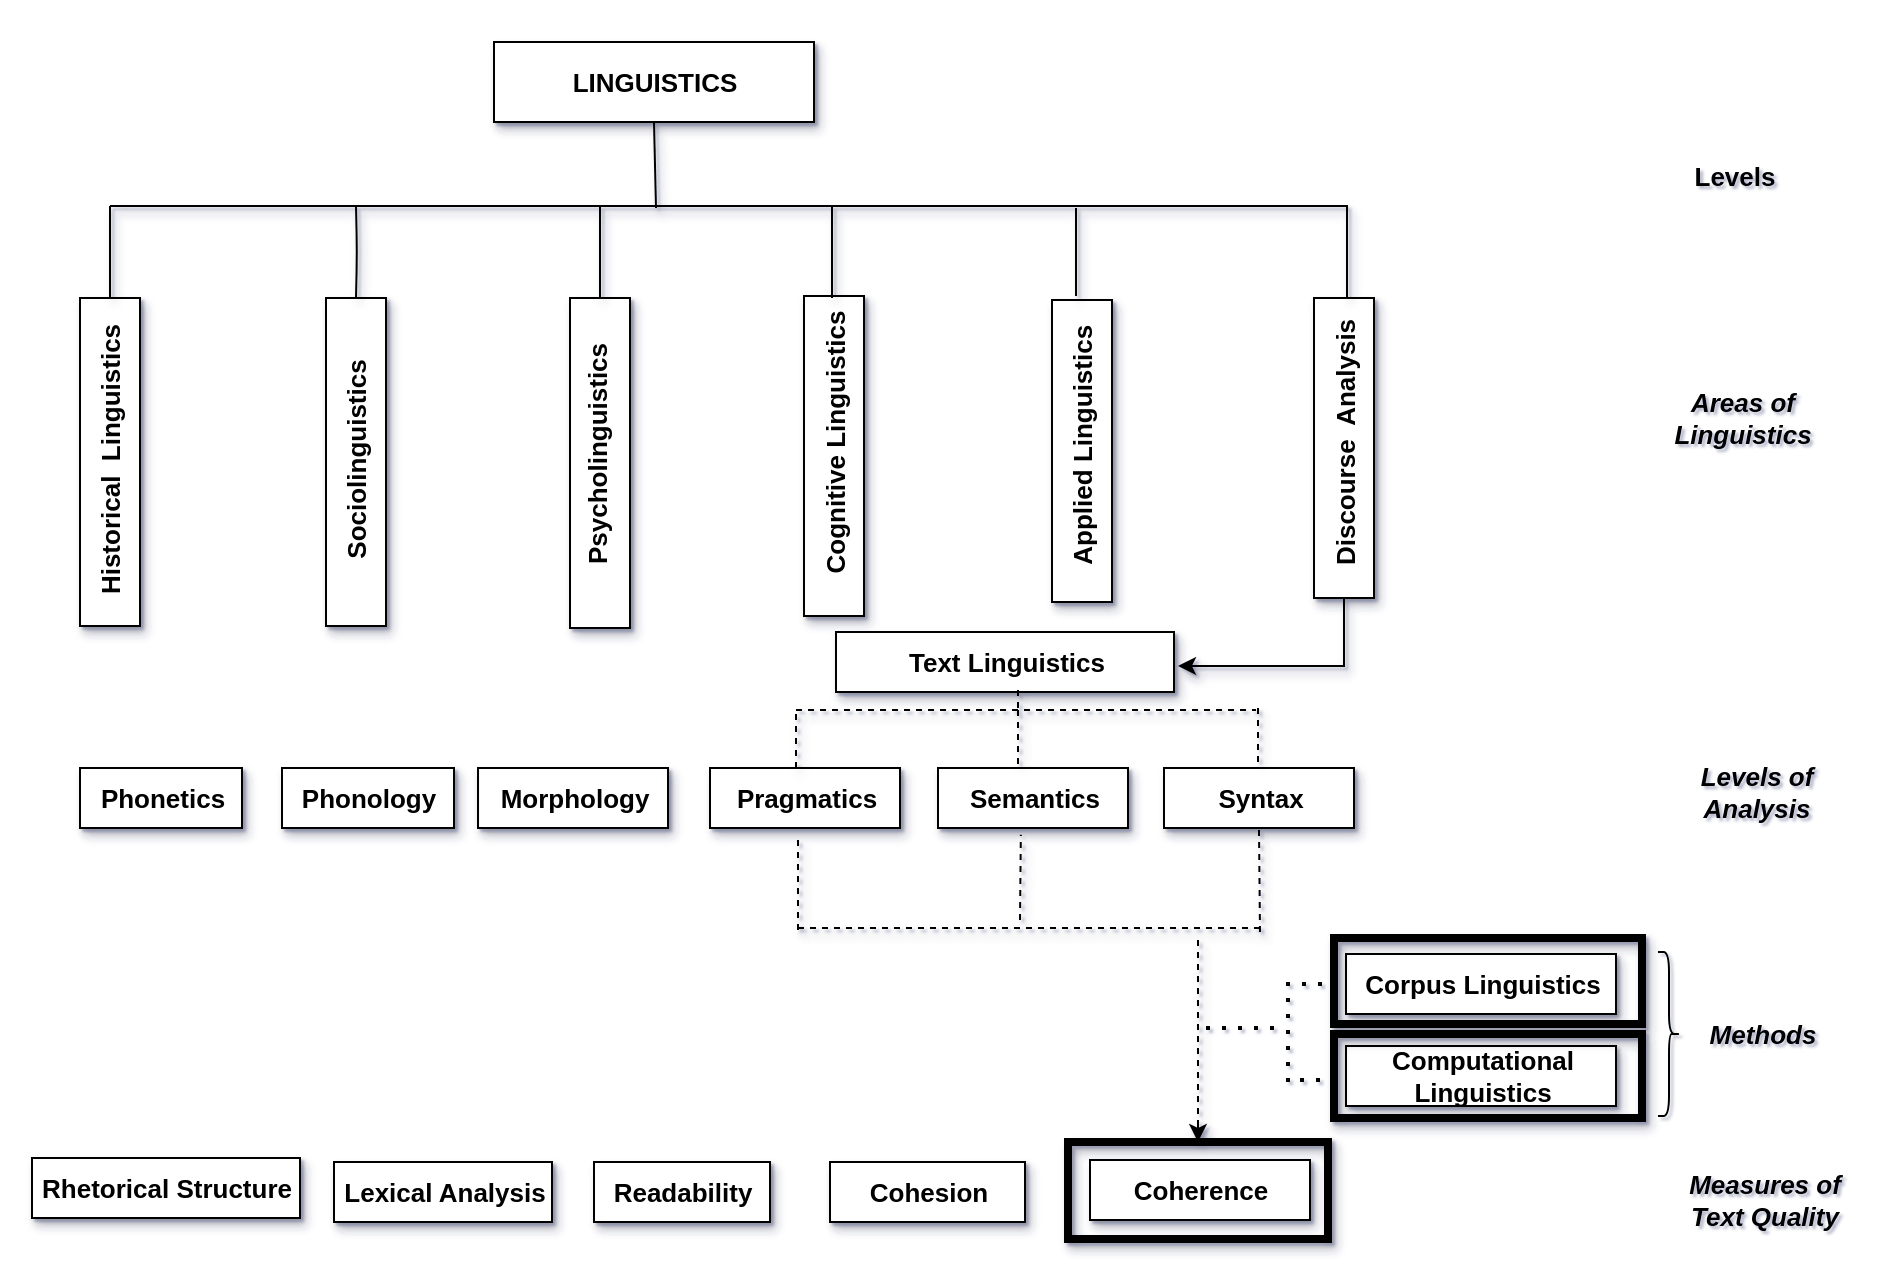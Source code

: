 <mxfile version="15.6.8" type="device"><diagram id="cwQ98x9b_cyxgor8KXLP" name="Page-1"><mxGraphModel dx="1002" dy="624" grid="0" gridSize="9" guides="1" tooltips="1" connect="1" arrows="1" fold="1" page="0" pageScale="1" pageWidth="827" pageHeight="1169" math="0" shadow="1"><root><mxCell id="0"/><mxCell id="1" parent="0"/><mxCell id="ny0qJ_DzkSkEtd8qhPOG-37" value="" style="group;spacing=2;labelBorderColor=none;labelBackgroundColor=none;fontFamily=Helvetica;fontStyle=1;fontSize=13;" parent="1" vertex="1" connectable="0"><mxGeometry x="18" y="54" width="923" height="615.5" as="geometry"/></mxCell><mxCell id="McF7EyfJ_2XhM2qyZklX-86" value="" style="group;shadow=1;spacing=2;labelBorderColor=none;labelBackgroundColor=none;fontFamily=Helvetica;fontStyle=1;fontSize=13;" parent="ny0qJ_DzkSkEtd8qhPOG-37" vertex="1" connectable="0"><mxGeometry width="923" height="609" as="geometry"/></mxCell><mxCell id="McF7EyfJ_2XhM2qyZklX-77" value="" style="group;shadow=1;spacing=2;labelBorderColor=none;labelBackgroundColor=none;fontFamily=Helvetica;fontStyle=1;fontSize=13;" parent="McF7EyfJ_2XhM2qyZklX-86" vertex="1" connectable="0"><mxGeometry x="9" width="914" height="609" as="geometry"/></mxCell><mxCell id="fA9VPudlX5Zne_nixyqo-1" value="&lt;h2 style=&quot;font-size: 13px;&quot;&gt;&lt;span style=&quot;font-size: 13px;&quot;&gt;&lt;font style=&quot;font-size: 13px;&quot;&gt;LINGUISTICS&lt;/font&gt;&lt;/span&gt;&lt;/h2&gt;" style="html=1;shadow=1;spacing=2;labelBorderColor=none;labelBackgroundColor=none;fontFamily=Helvetica;fontStyle=1;fontSize=13;" parent="McF7EyfJ_2XhM2qyZklX-77" vertex="1"><mxGeometry x="234" y="17" width="160" height="40" as="geometry"/></mxCell><mxCell id="fA9VPudlX5Zne_nixyqo-24" value="&lt;font style=&quot;font-size: 13px;&quot;&gt;&lt;span style=&quot;font-size: 13px;&quot;&gt;Phonology&lt;/span&gt;&lt;/font&gt;" style="html=1;shadow=1;spacing=2;labelBorderColor=none;labelBackgroundColor=none;fontFamily=Helvetica;fontStyle=1;fontSize=13;" parent="McF7EyfJ_2XhM2qyZklX-77" vertex="1"><mxGeometry x="128" y="380" width="86" height="30" as="geometry"/></mxCell><mxCell id="fA9VPudlX5Zne_nixyqo-63" value="" style="endArrow=none;html=1;shadow=1;spacing=2;labelBorderColor=none;labelBackgroundColor=none;fontFamily=Helvetica;fontStyle=1;fontSize=13;" parent="McF7EyfJ_2XhM2qyZklX-77" edge="1"><mxGeometry width="50" height="50" relative="1" as="geometry"><mxPoint x="315" y="100" as="sourcePoint"/><mxPoint x="314" y="57" as="targetPoint"/></mxGeometry></mxCell><mxCell id="McF7EyfJ_2XhM2qyZklX-2" value="" style="endArrow=none;html=1;shadow=1;spacing=2;labelBorderColor=none;labelBackgroundColor=none;fontFamily=Helvetica;fontStyle=1;fontSize=13;" parent="McF7EyfJ_2XhM2qyZklX-77" edge="1"><mxGeometry width="50" height="50" relative="1" as="geometry"><mxPoint x="42" y="99" as="sourcePoint"/><mxPoint x="661" y="99" as="targetPoint"/></mxGeometry></mxCell><mxCell id="McF7EyfJ_2XhM2qyZklX-13" value="" style="group;shadow=1;spacing=2;labelBorderColor=none;labelBackgroundColor=none;fontFamily=Helvetica;fontStyle=1;fontSize=13;" parent="McF7EyfJ_2XhM2qyZklX-77" vertex="1" connectable="0"><mxGeometry x="272" y="136" width="155.87" height="180" as="geometry"/></mxCell><mxCell id="McF7EyfJ_2XhM2qyZklX-14" value="" style="group;shadow=1;spacing=2;labelBorderColor=none;labelBackgroundColor=none;fontFamily=Helvetica;fontStyle=1;fontSize=13;" parent="McF7EyfJ_2XhM2qyZklX-13" vertex="1" connectable="0"><mxGeometry y="9" width="155.87" height="165" as="geometry"/></mxCell><mxCell id="McF7EyfJ_2XhM2qyZklX-15" value="" style="html=1;direction=south;shadow=1;spacing=2;labelBorderColor=none;labelBackgroundColor=none;fontFamily=Helvetica;fontStyle=1;fontSize=13;" parent="McF7EyfJ_2XhM2qyZklX-14" vertex="1"><mxGeometry width="30" height="165" as="geometry"/></mxCell><mxCell id="McF7EyfJ_2XhM2qyZklX-16" value="&lt;span style=&quot;font-size: 13px;&quot;&gt;&lt;font style=&quot;font-size: 13px;&quot;&gt;Psycholinguistics&lt;/font&gt;&lt;/span&gt;" style="text;html=1;strokeColor=none;fillColor=none;align=center;verticalAlign=middle;rounded=0;rotation=270;shadow=1;spacing=2;labelBorderColor=none;labelBackgroundColor=none;fontFamily=Helvetica;fontStyle=1;fontSize=13;" parent="McF7EyfJ_2XhM2qyZklX-14" vertex="1"><mxGeometry x="-61.25" y="68" width="149" height="20" as="geometry"/></mxCell><mxCell id="McF7EyfJ_2XhM2qyZklX-17" value="" style="group;shadow=1;spacing=2;labelBorderColor=none;labelBackgroundColor=none;fontFamily=Helvetica;fontStyle=1;fontSize=13;" parent="McF7EyfJ_2XhM2qyZklX-77" vertex="1" connectable="0"><mxGeometry x="389" y="135" width="84.44" height="192" as="geometry"/></mxCell><mxCell id="McF7EyfJ_2XhM2qyZklX-18" value="" style="group;shadow=1;spacing=2;labelBorderColor=none;labelBackgroundColor=none;fontFamily=Helvetica;fontStyle=1;fontSize=13;" parent="McF7EyfJ_2XhM2qyZklX-17" vertex="1" connectable="0"><mxGeometry y="9" width="84.44" height="160" as="geometry"/></mxCell><mxCell id="McF7EyfJ_2XhM2qyZklX-19" value="" style="html=1;direction=south;shadow=1;spacing=2;labelBorderColor=none;labelBackgroundColor=none;fontFamily=Helvetica;fontStyle=1;fontSize=13;" parent="McF7EyfJ_2XhM2qyZklX-18" vertex="1"><mxGeometry width="30" height="160" as="geometry"/></mxCell><mxCell id="McF7EyfJ_2XhM2qyZklX-20" value="&lt;span style=&quot;font-size: 13px;&quot;&gt;&lt;font style=&quot;font-size: 13px;&quot;&gt;Cognitive Linguistics&lt;/font&gt;&lt;/span&gt;" style="text;html=1;strokeColor=none;fillColor=none;align=center;verticalAlign=middle;rounded=0;rotation=270;shadow=1;spacing=2;labelBorderColor=none;labelBackgroundColor=none;fontFamily=Helvetica;fontStyle=1;fontSize=13;" parent="McF7EyfJ_2XhM2qyZklX-18" vertex="1"><mxGeometry x="-54.43" y="63.5" width="138.87" height="20" as="geometry"/></mxCell><mxCell id="McF7EyfJ_2XhM2qyZklX-29" value="" style="group;shadow=1;spacing=2;labelBorderColor=none;labelBackgroundColor=none;fontFamily=Helvetica;fontStyle=1;fontSize=13;" parent="McF7EyfJ_2XhM2qyZklX-77" vertex="1" connectable="0"><mxGeometry x="644" y="136" width="83.44" height="180" as="geometry"/></mxCell><mxCell id="McF7EyfJ_2XhM2qyZklX-30" value="" style="group;shadow=1;spacing=2;labelBorderColor=none;labelBackgroundColor=none;fontFamily=Helvetica;fontStyle=1;fontSize=13;" parent="McF7EyfJ_2XhM2qyZklX-29" vertex="1" connectable="0"><mxGeometry y="9" width="83.44" height="150" as="geometry"/></mxCell><mxCell id="McF7EyfJ_2XhM2qyZklX-31" value="" style="html=1;direction=south;shadow=1;spacing=2;labelBorderColor=none;labelBackgroundColor=none;fontFamily=Helvetica;fontStyle=1;fontSize=13;" parent="McF7EyfJ_2XhM2qyZklX-30" vertex="1"><mxGeometry width="30" height="150" as="geometry"/></mxCell><mxCell id="McF7EyfJ_2XhM2qyZklX-32" value="&lt;span style=&quot;font-size: 13px;&quot;&gt;&lt;font style=&quot;font-size: 13px;&quot;&gt;Discourse&amp;nbsp; Analysis&lt;/font&gt;&lt;/span&gt;" style="text;html=1;strokeColor=none;fillColor=none;align=center;verticalAlign=middle;rounded=0;rotation=270;shadow=1;spacing=2;labelBorderColor=none;labelBackgroundColor=none;fontFamily=Helvetica;fontStyle=1;fontSize=13;" parent="McF7EyfJ_2XhM2qyZklX-30" vertex="1"><mxGeometry x="-53.43" y="62.5" width="136.87" height="20" as="geometry"/></mxCell><mxCell id="McF7EyfJ_2XhM2qyZklX-4" value="" style="group;shadow=1;spacing=2;labelBorderColor=none;labelBackgroundColor=none;fontFamily=Helvetica;fontStyle=1;fontSize=13;" parent="McF7EyfJ_2XhM2qyZklX-77" vertex="1" connectable="0"><mxGeometry x="27" y="136" width="282" height="180" as="geometry"/></mxCell><mxCell id="McF7EyfJ_2XhM2qyZklX-6" value="" style="group;shadow=1;spacing=2;labelBorderColor=none;labelBackgroundColor=none;fontFamily=Helvetica;fontStyle=1;fontSize=13;" parent="McF7EyfJ_2XhM2qyZklX-4" vertex="1" connectable="0"><mxGeometry y="9" width="282" height="171" as="geometry"/></mxCell><mxCell id="fA9VPudlX5Zne_nixyqo-5" value="" style="html=1;direction=south;shadow=1;spacing=2;labelBorderColor=none;labelBackgroundColor=none;fontFamily=Helvetica;fontStyle=1;fontSize=13;" parent="McF7EyfJ_2XhM2qyZklX-6" vertex="1"><mxGeometry width="30" height="164" as="geometry"/></mxCell><mxCell id="McF7EyfJ_2XhM2qyZklX-7" value="" style="group;shadow=1;spacing=2;labelBorderColor=none;labelBackgroundColor=none;fontFamily=Helvetica;fontStyle=1;fontSize=13;" parent="McF7EyfJ_2XhM2qyZklX-6" vertex="1" connectable="0"><mxGeometry x="123" y="-9" width="159" height="180" as="geometry"/></mxCell><mxCell id="McF7EyfJ_2XhM2qyZklX-8" value="" style="group;shadow=1;spacing=2;labelBorderColor=none;labelBackgroundColor=none;fontFamily=Helvetica;fontStyle=1;fontSize=13;" parent="McF7EyfJ_2XhM2qyZklX-7" vertex="1" connectable="0"><mxGeometry y="9" width="159" height="164" as="geometry"/></mxCell><mxCell id="McF7EyfJ_2XhM2qyZklX-9" value="" style="html=1;direction=south;shadow=1;spacing=2;labelBorderColor=none;labelBackgroundColor=none;fontFamily=Helvetica;fontStyle=1;fontSize=13;" parent="McF7EyfJ_2XhM2qyZklX-8" vertex="1"><mxGeometry width="30" height="164" as="geometry"/></mxCell><mxCell id="McF7EyfJ_2XhM2qyZklX-10" value="&lt;span style=&quot;font-size: 13px;&quot;&gt;&lt;font style=&quot;font-size: 13px;&quot;&gt;Sociolinguistics&lt;/font&gt;&lt;/span&gt;" style="text;html=1;strokeColor=none;fillColor=none;align=center;verticalAlign=middle;rounded=0;rotation=270;shadow=1;spacing=2;labelBorderColor=none;labelBackgroundColor=none;fontFamily=Helvetica;fontStyle=1;fontSize=13;" parent="McF7EyfJ_2XhM2qyZklX-8" vertex="1"><mxGeometry x="-59.87" y="71" width="149.75" height="20" as="geometry"/></mxCell><mxCell id="McF7EyfJ_2XhM2qyZklX-92" value="&lt;span style=&quot;font-size: 13px;&quot;&gt;&lt;font style=&quot;font-size: 13px;&quot;&gt;Historical&amp;nbsp; Linguistics&lt;/font&gt;&lt;/span&gt;" style="text;html=1;strokeColor=none;fillColor=none;align=center;verticalAlign=middle;rounded=0;shadow=1;rotation=270;spacing=2;labelBorderColor=none;labelBackgroundColor=none;fontFamily=Helvetica;fontStyle=1;fontSize=13;" parent="McF7EyfJ_2XhM2qyZklX-6" vertex="1"><mxGeometry x="-63.62" y="71" width="157.25" height="20" as="geometry"/></mxCell><mxCell id="McF7EyfJ_2XhM2qyZklX-41" value="" style="endArrow=none;html=1;entryX=0;entryY=0.5;entryDx=0;entryDy=0;shadow=1;spacing=2;labelBorderColor=none;labelBackgroundColor=none;fontFamily=Helvetica;fontStyle=1;fontSize=13;" parent="McF7EyfJ_2XhM2qyZklX-77" target="fA9VPudlX5Zne_nixyqo-5" edge="1"><mxGeometry width="50" height="50" relative="1" as="geometry"><mxPoint x="42" y="99" as="sourcePoint"/><mxPoint x="428" y="324" as="targetPoint"/></mxGeometry></mxCell><mxCell id="McF7EyfJ_2XhM2qyZklX-48" value="" style="endArrow=none;html=1;entryX=0;entryY=0.5;entryDx=0;entryDy=0;shadow=1;spacing=2;labelBorderColor=none;labelBackgroundColor=none;fontFamily=Helvetica;fontStyle=1;fontSize=13;" parent="McF7EyfJ_2XhM2qyZklX-77" edge="1"><mxGeometry width="50" height="50" relative="1" as="geometry"><mxPoint x="660.5" y="99" as="sourcePoint"/><mxPoint x="660.5" y="145" as="targetPoint"/></mxGeometry></mxCell><mxCell id="McF7EyfJ_2XhM2qyZklX-54" style="edgeStyle=orthogonalEdgeStyle;rounded=0;orthogonalLoop=1;jettySize=auto;html=1;exitX=1;exitY=0.5;exitDx=0;exitDy=0;shadow=1;spacing=2;labelBorderColor=none;labelBackgroundColor=none;fontFamily=Helvetica;fontStyle=1;fontSize=13;" parent="McF7EyfJ_2XhM2qyZklX-77" source="McF7EyfJ_2XhM2qyZklX-31" edge="1"><mxGeometry relative="1" as="geometry"><Array as="points"><mxPoint x="659" y="329"/></Array><mxPoint x="576" y="329" as="targetPoint"/></mxGeometry></mxCell><mxCell id="McF7EyfJ_2XhM2qyZklX-56" value="&lt;font style=&quot;font-size: 13px;&quot;&gt;&lt;span style=&quot;font-size: 13px;&quot;&gt;Phonetics&lt;/span&gt;&lt;/font&gt;" style="html=1;shadow=1;spacing=2;labelBorderColor=none;labelBackgroundColor=none;fontFamily=Helvetica;fontStyle=1;fontSize=13;" parent="McF7EyfJ_2XhM2qyZklX-77" vertex="1"><mxGeometry x="27" y="380" width="81" height="30" as="geometry"/></mxCell><mxCell id="McF7EyfJ_2XhM2qyZklX-57" value="&lt;font style=&quot;font-size: 13px;&quot;&gt;&lt;span style=&quot;font-size: 13px;&quot;&gt;Morphology&lt;/span&gt;&lt;/font&gt;" style="html=1;shadow=1;spacing=2;labelBorderColor=none;labelBackgroundColor=none;fontFamily=Helvetica;fontStyle=1;fontSize=13;" parent="McF7EyfJ_2XhM2qyZklX-77" vertex="1"><mxGeometry x="226.01" y="380" width="95" height="30" as="geometry"/></mxCell><mxCell id="McF7EyfJ_2XhM2qyZklX-58" value="&lt;font style=&quot;font-size: 13px;&quot;&gt;&lt;span style=&quot;font-size: 13px;&quot;&gt;Pragmatics&lt;/span&gt;&lt;/font&gt;" style="html=1;shadow=1;spacing=2;labelBorderColor=none;labelBackgroundColor=none;fontFamily=Helvetica;fontStyle=1;fontSize=13;" parent="McF7EyfJ_2XhM2qyZklX-77" vertex="1"><mxGeometry x="342" y="380" width="95" height="30" as="geometry"/></mxCell><mxCell id="McF7EyfJ_2XhM2qyZklX-59" value="&lt;font style=&quot;font-size: 13px;&quot;&gt;&lt;span style=&quot;font-size: 13px;&quot;&gt;Semantics&lt;/span&gt;&lt;/font&gt;" style="html=1;shadow=1;spacing=2;labelBorderColor=none;labelBackgroundColor=none;fontFamily=Helvetica;fontStyle=1;fontSize=13;" parent="McF7EyfJ_2XhM2qyZklX-77" vertex="1"><mxGeometry x="456" y="380" width="95" height="30" as="geometry"/></mxCell><mxCell id="McF7EyfJ_2XhM2qyZklX-60" value="&lt;font style=&quot;font-size: 13px;&quot;&gt;&lt;span style=&quot;font-size: 13px;&quot;&gt;Syntax&lt;/span&gt;&lt;/font&gt;" style="html=1;shadow=1;spacing=2;labelBorderColor=none;labelBackgroundColor=none;fontFamily=Helvetica;fontStyle=1;fontSize=13;" parent="McF7EyfJ_2XhM2qyZklX-77" vertex="1"><mxGeometry x="569" y="380" width="95" height="30" as="geometry"/></mxCell><mxCell id="McF7EyfJ_2XhM2qyZklX-64" value="" style="endArrow=none;dashed=1;html=1;shadow=1;spacing=2;labelBorderColor=none;labelBackgroundColor=none;fontFamily=Helvetica;fontStyle=1;fontSize=13;" parent="McF7EyfJ_2XhM2qyZklX-77" edge="1"><mxGeometry width="50" height="50" relative="1" as="geometry"><mxPoint x="385" y="351" as="sourcePoint"/><mxPoint x="615" y="351" as="targetPoint"/></mxGeometry></mxCell><mxCell id="McF7EyfJ_2XhM2qyZklX-67" value="" style="endArrow=none;dashed=1;html=1;shadow=1;spacing=2;labelBorderColor=none;labelBackgroundColor=none;fontFamily=Helvetica;fontStyle=1;fontSize=13;" parent="McF7EyfJ_2XhM2qyZklX-77" edge="1"><mxGeometry width="50" height="50" relative="1" as="geometry"><mxPoint x="616" y="350" as="sourcePoint"/><mxPoint x="616" y="377" as="targetPoint"/></mxGeometry></mxCell><mxCell id="McF7EyfJ_2XhM2qyZklX-69" value="" style="endArrow=none;dashed=1;html=1;shadow=1;spacing=2;labelBorderColor=none;labelBackgroundColor=none;fontFamily=Helvetica;fontStyle=1;fontSize=13;" parent="McF7EyfJ_2XhM2qyZklX-77" edge="1"><mxGeometry width="50" height="50" relative="1" as="geometry"><mxPoint x="386" y="460" as="sourcePoint"/><mxPoint x="620" y="460" as="targetPoint"/></mxGeometry></mxCell><mxCell id="McF7EyfJ_2XhM2qyZklX-70" value="" style="endArrow=none;dashed=1;html=1;shadow=1;spacing=2;labelBorderColor=none;labelBackgroundColor=none;fontFamily=Helvetica;fontStyle=1;fontSize=13;" parent="McF7EyfJ_2XhM2qyZklX-77" edge="1"><mxGeometry width="50" height="50" relative="1" as="geometry"><mxPoint x="386" y="461" as="sourcePoint"/><mxPoint x="386" y="414" as="targetPoint"/></mxGeometry></mxCell><mxCell id="McF7EyfJ_2XhM2qyZklX-71" value="" style="endArrow=none;dashed=1;html=1;shadow=1;entryX=0.5;entryY=1;entryDx=0;entryDy=0;spacing=2;labelBorderColor=none;labelBackgroundColor=none;fontFamily=Helvetica;fontStyle=1;fontSize=13;" parent="McF7EyfJ_2XhM2qyZklX-77" target="McF7EyfJ_2XhM2qyZklX-60" edge="1"><mxGeometry width="50" height="50" relative="1" as="geometry"><mxPoint x="617" y="462" as="sourcePoint"/><mxPoint x="617" y="456" as="targetPoint"/></mxGeometry></mxCell><mxCell id="McF7EyfJ_2XhM2qyZklX-72" value="" style="endArrow=none;dashed=1;html=1;shadow=1;entryX=0.436;entryY=1.111;entryDx=0;entryDy=0;entryPerimeter=0;spacing=2;labelBorderColor=none;labelBackgroundColor=none;fontFamily=Helvetica;fontStyle=1;fontSize=13;" parent="McF7EyfJ_2XhM2qyZklX-77" target="McF7EyfJ_2XhM2qyZklX-59" edge="1"><mxGeometry width="50" height="50" relative="1" as="geometry"><mxPoint x="497" y="456" as="sourcePoint"/><mxPoint x="497" y="456" as="targetPoint"/></mxGeometry></mxCell><mxCell id="ny0qJ_DzkSkEtd8qhPOG-25" value="&lt;span style=&quot;font-size: 13px;&quot;&gt;&lt;span style=&quot;font-size: 13px;&quot;&gt;Computational &lt;br style=&quot;font-size: 13px;&quot;&gt;Linguistics&lt;/span&gt;&lt;/span&gt;" style="html=1;direction=west;shadow=1;spacing=2;labelBorderColor=none;labelBackgroundColor=none;fontFamily=Helvetica;fontStyle=1;fontSize=13;" parent="McF7EyfJ_2XhM2qyZklX-77" vertex="1"><mxGeometry x="660" y="519" width="135" height="30" as="geometry"/></mxCell><mxCell id="ny0qJ_DzkSkEtd8qhPOG-34" value="" style="endArrow=none;dashed=1;html=1;dashPattern=1 3;strokeWidth=2;entryX=1;entryY=0.767;entryDx=0;entryDy=0;entryPerimeter=0;spacing=2;labelBorderColor=none;labelBackgroundColor=none;fontFamily=Helvetica;fontStyle=1;fontSize=13;" parent="McF7EyfJ_2XhM2qyZklX-77" edge="1"><mxGeometry width="50" height="50" relative="1" as="geometry"><mxPoint x="638" y="488" as="sourcePoint"/><mxPoint x="660" y="487.99" as="targetPoint"/></mxGeometry></mxCell><mxCell id="ny0qJ_DzkSkEtd8qhPOG-27" value="&lt;span style=&quot;font-size: 13px;&quot;&gt;Corpus Linguistics&lt;/span&gt;" style="html=1;direction=west;shadow=1;spacing=2;labelBorderColor=none;labelBackgroundColor=none;fontFamily=Helvetica;fontStyle=1;fontSize=13;" parent="McF7EyfJ_2XhM2qyZklX-77" vertex="1"><mxGeometry x="660" y="473" width="135" height="30" as="geometry"/></mxCell><mxCell id="McF7EyfJ_2XhM2qyZklX-50" value="" style="html=1;fillColor=none;strokeWidth=4;direction=east;shadow=1;spacing=2;labelBorderColor=none;labelBackgroundColor=none;fontFamily=Helvetica;fontStyle=1;fontSize=13;" parent="McF7EyfJ_2XhM2qyZklX-77" vertex="1"><mxGeometry x="654" y="465" width="154" height="43" as="geometry"/></mxCell><mxCell id="ny0qJ_DzkSkEtd8qhPOG-7" value="" style="group;spacing=2;labelBorderColor=none;labelBackgroundColor=none;fontFamily=Helvetica;fontStyle=1;fontSize=13;" parent="McF7EyfJ_2XhM2qyZklX-77" vertex="1" connectable="0"><mxGeometry x="513" y="146" width="84.13" height="151" as="geometry"/></mxCell><mxCell id="McF7EyfJ_2XhM2qyZklX-23" value="" style="html=1;direction=south;shadow=1;spacing=2;labelBorderColor=none;labelBackgroundColor=none;fontFamily=Helvetica;fontStyle=1;fontSize=13;" parent="ny0qJ_DzkSkEtd8qhPOG-7" vertex="1"><mxGeometry width="30" height="151" as="geometry"/></mxCell><mxCell id="ny0qJ_DzkSkEtd8qhPOG-6" value="&lt;span style=&quot;font-size: 13px;&quot;&gt;&lt;font style=&quot;font-size: 13px;&quot;&gt;Applied Linguistics&lt;/font&gt;&lt;/span&gt;" style="text;html=1;strokeColor=none;fillColor=none;align=center;verticalAlign=middle;rounded=0;rotation=270;spacing=2;labelBorderColor=none;labelBackgroundColor=none;fontFamily=Helvetica;fontStyle=1;fontSize=13;" parent="ny0qJ_DzkSkEtd8qhPOG-7" vertex="1"><mxGeometry x="-54.12" y="62.88" width="138.25" height="20" as="geometry"/></mxCell><mxCell id="ny0qJ_DzkSkEtd8qhPOG-28" value="&lt;i style=&quot;font-size: 13px;&quot;&gt;&lt;span style=&quot;font-size: 13px;&quot;&gt;Methods&lt;/span&gt;&lt;/i&gt;" style="text;html=1;strokeColor=none;fillColor=none;align=center;verticalAlign=middle;rounded=0;spacing=2;labelBorderColor=none;labelBackgroundColor=none;fontFamily=Helvetica;fontStyle=1;fontSize=13;" parent="McF7EyfJ_2XhM2qyZklX-77" vertex="1"><mxGeometry x="848" y="503" width="40" height="20" as="geometry"/></mxCell><mxCell id="McF7EyfJ_2XhM2qyZklX-62" value="&lt;span style=&quot;font-size: 13px;&quot;&gt;&lt;i style=&quot;font-size: 13px;&quot;&gt;Levels of &lt;br style=&quot;font-size: 13px;&quot;&gt;Analysis&lt;/i&gt;&lt;/span&gt;" style="text;html=1;strokeColor=none;fillColor=none;align=center;verticalAlign=middle;rounded=0;shadow=1;spacing=2;labelBorderColor=none;labelBackgroundColor=none;fontFamily=Helvetica;fontStyle=1;fontSize=13;" parent="McF7EyfJ_2XhM2qyZklX-77" vertex="1"><mxGeometry x="815" y="378" width="99" height="27" as="geometry"/></mxCell><mxCell id="McF7EyfJ_2XhM2qyZklX-38" value="&lt;span style=&quot;font-size: 13px;&quot;&gt;&lt;i style=&quot;font-size: 13px;&quot;&gt;Areas of &lt;br style=&quot;font-size: 13px;&quot;&gt;Linguistics&lt;/i&gt;&lt;/span&gt;" style="text;html=1;strokeColor=none;fillColor=none;align=center;verticalAlign=middle;rounded=0;shadow=1;spacing=2;labelBorderColor=none;labelBackgroundColor=none;fontFamily=Helvetica;fontStyle=1;fontSize=13;" parent="McF7EyfJ_2XhM2qyZklX-77" vertex="1"><mxGeometry x="808" y="191" width="99" height="27" as="geometry"/></mxCell><mxCell id="ny0qJ_DzkSkEtd8qhPOG-24" value="" style="html=1;fillColor=none;strokeWidth=4;direction=east;shadow=1;spacing=2;labelBorderColor=none;labelBackgroundColor=none;fontFamily=Helvetica;fontStyle=1;fontSize=13;" parent="McF7EyfJ_2XhM2qyZklX-77" vertex="1"><mxGeometry x="654" y="513" width="154" height="42" as="geometry"/></mxCell><mxCell id="McF7EyfJ_2XhM2qyZklX-84" value="" style="endArrow=classic;html=1;entryX=0.5;entryY=0;entryDx=0;entryDy=0;shadow=1;spacing=2;labelBorderColor=none;labelBackgroundColor=none;fontFamily=Helvetica;fontStyle=1;fontSize=13;" parent="McF7EyfJ_2XhM2qyZklX-86" target="fA9VPudlX5Zne_nixyqo-66" edge="1"><mxGeometry width="50" height="50" relative="1" as="geometry"><mxPoint x="595" y="556" as="sourcePoint"/><mxPoint x="412" y="423" as="targetPoint"/></mxGeometry></mxCell><mxCell id="McF7EyfJ_2XhM2qyZklX-85" value="" style="endArrow=none;dashed=1;html=1;shadow=1;spacing=2;labelBorderColor=none;labelBackgroundColor=none;fontFamily=Helvetica;fontStyle=1;fontSize=13;" parent="McF7EyfJ_2XhM2qyZklX-86" edge="1"><mxGeometry width="50" height="50" relative="1" as="geometry"><mxPoint x="595" y="553" as="sourcePoint"/><mxPoint x="595" y="464" as="targetPoint"/></mxGeometry></mxCell><mxCell id="ny0qJ_DzkSkEtd8qhPOG-9" value="" style="endArrow=none;html=1;entryX=0;entryY=0.5;entryDx=0;entryDy=0;shadow=1;spacing=2;labelBorderColor=none;labelBackgroundColor=none;fontFamily=Helvetica;fontStyle=1;fontSize=13;" parent="ny0qJ_DzkSkEtd8qhPOG-37" edge="1"><mxGeometry width="50" height="50" relative="1" as="geometry"><mxPoint x="174" y="99" as="sourcePoint"/><mxPoint x="174" y="145" as="targetPoint"/><Array as="points"><mxPoint x="174.5" y="122"/></Array></mxGeometry></mxCell><mxCell id="ny0qJ_DzkSkEtd8qhPOG-11" value="" style="endArrow=none;html=1;entryX=0;entryY=0.5;entryDx=0;entryDy=0;shadow=1;spacing=2;labelBorderColor=none;labelBackgroundColor=none;fontFamily=Helvetica;fontStyle=1;fontSize=13;" parent="ny0qJ_DzkSkEtd8qhPOG-37" edge="1"><mxGeometry width="50" height="50" relative="1" as="geometry"><mxPoint x="412" y="99" as="sourcePoint"/><mxPoint x="412" y="145" as="targetPoint"/></mxGeometry></mxCell><mxCell id="ny0qJ_DzkSkEtd8qhPOG-12" value="" style="endArrow=none;html=1;entryX=0;entryY=0.5;entryDx=0;entryDy=0;shadow=1;spacing=2;labelBorderColor=none;labelBackgroundColor=none;fontFamily=Helvetica;fontStyle=1;fontSize=13;" parent="ny0qJ_DzkSkEtd8qhPOG-37" edge="1"><mxGeometry width="50" height="50" relative="1" as="geometry"><mxPoint x="296" y="99" as="sourcePoint"/><mxPoint x="296" y="145" as="targetPoint"/></mxGeometry></mxCell><mxCell id="ny0qJ_DzkSkEtd8qhPOG-15" value="" style="endArrow=none;html=1;shadow=1;spacing=2;labelBorderColor=none;labelBackgroundColor=none;fontFamily=Helvetica;fontStyle=1;fontSize=13;" parent="ny0qJ_DzkSkEtd8qhPOG-37" edge="1"><mxGeometry width="50" height="50" relative="1" as="geometry"><mxPoint x="534" y="100" as="sourcePoint"/><mxPoint x="534" y="144" as="targetPoint"/></mxGeometry></mxCell><mxCell id="ny0qJ_DzkSkEtd8qhPOG-17" value="" style="endArrow=none;dashed=1;html=1;shadow=1;spacing=2;labelBorderColor=none;labelBackgroundColor=none;fontFamily=Helvetica;fontStyle=1;fontSize=13;" parent="ny0qJ_DzkSkEtd8qhPOG-37" edge="1"><mxGeometry width="50" height="50" relative="1" as="geometry"><mxPoint x="394" y="353" as="sourcePoint"/><mxPoint x="394" y="380" as="targetPoint"/></mxGeometry></mxCell><mxCell id="ny0qJ_DzkSkEtd8qhPOG-18" value="" style="endArrow=none;dashed=1;html=1;shadow=1;spacing=2;labelBorderColor=none;labelBackgroundColor=none;fontFamily=Helvetica;fontStyle=1;fontSize=13;" parent="ny0qJ_DzkSkEtd8qhPOG-37" edge="1"><mxGeometry width="50" height="50" relative="1" as="geometry"><mxPoint x="505" y="351" as="sourcePoint"/><mxPoint x="505" y="378" as="targetPoint"/></mxGeometry></mxCell><mxCell id="fA9VPudlX5Zne_nixyqo-66" value="" style="html=1;fillColor=none;strokeWidth=4;shadow=1;spacing=2;labelBorderColor=none;labelBackgroundColor=none;fontFamily=Helvetica;fontStyle=1;fontSize=13;" parent="ny0qJ_DzkSkEtd8qhPOG-37" vertex="1"><mxGeometry x="530" y="567" width="130" height="48.5" as="geometry"/></mxCell><mxCell id="fA9VPudlX5Zne_nixyqo-51" value="&lt;font style=&quot;font-size: 13px;&quot;&gt;&lt;span style=&quot;font-size: 13px;&quot;&gt;Coherence&lt;/span&gt;&lt;/font&gt;" style="html=1;direction=west;shadow=1;spacing=2;labelBorderColor=none;labelBackgroundColor=none;fontFamily=Helvetica;fontStyle=1;fontSize=13;" parent="ny0qJ_DzkSkEtd8qhPOG-37" vertex="1"><mxGeometry x="541" y="576" width="110" height="30" as="geometry"/></mxCell><mxCell id="fA9VPudlX5Zne_nixyqo-50" value="&lt;font style=&quot;font-size: 13px;&quot;&gt;&lt;span style=&quot;font-size: 13px;&quot;&gt;Cohesion&lt;/span&gt;&lt;/font&gt;" style="html=1;direction=west;shadow=1;spacing=2;labelBorderColor=none;labelBackgroundColor=none;fontFamily=Helvetica;fontStyle=1;fontSize=13;" parent="ny0qJ_DzkSkEtd8qhPOG-37" vertex="1"><mxGeometry x="411" y="577" width="97.5" height="30" as="geometry"/></mxCell><mxCell id="fA9VPudlX5Zne_nixyqo-52" value="&lt;font style=&quot;font-size: 13px;&quot;&gt;&lt;span style=&quot;font-size: 13px;&quot;&gt;Readability&lt;/span&gt;&lt;/font&gt;" style="html=1;direction=west;shadow=1;spacing=2;labelBorderColor=none;labelBackgroundColor=none;fontFamily=Helvetica;fontStyle=1;fontSize=13;" parent="ny0qJ_DzkSkEtd8qhPOG-37" vertex="1"><mxGeometry x="293" y="577" width="88" height="30" as="geometry"/></mxCell><mxCell id="fA9VPudlX5Zne_nixyqo-53" value="&lt;font style=&quot;font-size: 13px;&quot;&gt;&lt;span style=&quot;font-size: 13px;&quot;&gt;Lexical Analysis&lt;/span&gt;&lt;/font&gt;" style="html=1;direction=west;shadow=1;spacing=2;labelBorderColor=none;labelBackgroundColor=none;fontFamily=Helvetica;fontStyle=1;fontSize=13;" parent="ny0qJ_DzkSkEtd8qhPOG-37" vertex="1"><mxGeometry x="163" y="577" width="109" height="30" as="geometry"/></mxCell><mxCell id="fA9VPudlX5Zne_nixyqo-54" value="&lt;font style=&quot;font-size: 13px;&quot;&gt;&lt;span style=&quot;font-size: 13px;&quot;&gt;Rhetorical Structure&lt;/span&gt;&lt;/font&gt;" style="html=1;direction=west;shadow=1;spacing=2;labelBorderColor=none;labelBackgroundColor=none;fontFamily=Helvetica;fontStyle=1;fontSize=13;" parent="ny0qJ_DzkSkEtd8qhPOG-37" vertex="1"><mxGeometry x="12" y="575" width="134" height="30" as="geometry"/></mxCell><mxCell id="McF7EyfJ_2XhM2qyZklX-75" value="&lt;span style=&quot;font-size: 13px;&quot;&gt;&lt;i style=&quot;font-size: 13px;&quot;&gt;Measures of &lt;br style=&quot;font-size: 13px;&quot;&gt;Text Quality&lt;/i&gt;&lt;/span&gt;" style="text;html=1;strokeColor=none;fillColor=none;align=center;verticalAlign=middle;rounded=0;shadow=1;spacing=2;labelBorderColor=none;labelBackgroundColor=none;fontFamily=Helvetica;fontStyle=1;fontSize=13;" parent="ny0qJ_DzkSkEtd8qhPOG-37" vertex="1"><mxGeometry x="828" y="582" width="99" height="27" as="geometry"/></mxCell><mxCell id="McF7EyfJ_2XhM2qyZklX-1" value="&lt;span style=&quot;font-size: 13px;&quot;&gt;&lt;font style=&quot;font-size: 13px;&quot;&gt;Levels&lt;/font&gt;&lt;/span&gt;" style="text;html=1;strokeColor=none;fillColor=none;align=center;verticalAlign=middle;rounded=0;shadow=1;spacing=2;labelBorderColor=none;labelBackgroundColor=none;fontFamily=Helvetica;fontStyle=1;fontSize=13;" parent="ny0qJ_DzkSkEtd8qhPOG-37" vertex="1"><mxGeometry x="843" y="74" width="40" height="20" as="geometry"/></mxCell><mxCell id="ny0qJ_DzkSkEtd8qhPOG-30" value="" style="endArrow=none;dashed=1;html=1;dashPattern=1 3;strokeWidth=2;spacing=2;labelBorderColor=none;labelBackgroundColor=none;fontFamily=Helvetica;fontStyle=1;fontSize=13;" parent="ny0qJ_DzkSkEtd8qhPOG-37" edge="1"><mxGeometry width="50" height="50" relative="1" as="geometry"><mxPoint x="640" y="487" as="sourcePoint"/><mxPoint x="640" y="537" as="targetPoint"/></mxGeometry></mxCell><mxCell id="ny0qJ_DzkSkEtd8qhPOG-31" value="" style="endArrow=none;dashed=1;html=1;dashPattern=1 3;strokeWidth=2;spacing=2;labelBorderColor=none;labelBackgroundColor=none;fontFamily=Helvetica;fontStyle=1;fontSize=13;" parent="ny0qJ_DzkSkEtd8qhPOG-37" edge="1"><mxGeometry width="50" height="50" relative="1" as="geometry"><mxPoint x="599" y="510" as="sourcePoint"/><mxPoint x="639" y="510" as="targetPoint"/></mxGeometry></mxCell><mxCell id="ny0qJ_DzkSkEtd8qhPOG-35" value="" style="endArrow=none;dashed=1;html=1;dashPattern=1 3;strokeWidth=2;entryX=1;entryY=0.5;entryDx=0;entryDy=0;spacing=2;labelBorderColor=none;labelBackgroundColor=none;fontFamily=Helvetica;fontStyle=1;fontSize=13;" parent="ny0qJ_DzkSkEtd8qhPOG-37" edge="1"><mxGeometry width="50" height="50" relative="1" as="geometry"><mxPoint x="646" y="536" as="sourcePoint"/><mxPoint x="669" y="536" as="targetPoint"/></mxGeometry></mxCell><mxCell id="fA9VPudlX5Zne_nixyqo-34" value="&lt;font style=&quot;font-size: 13px;&quot;&gt;&lt;span style=&quot;font-size: 13px;&quot;&gt;Text Linguistics&lt;/span&gt;&lt;/font&gt;" style="html=1;shadow=1;spacing=2;labelBorderColor=none;labelBackgroundColor=none;fontFamily=Helvetica;fontStyle=1;fontSize=13;" parent="1" vertex="1"><mxGeometry x="432" y="366" width="169" height="30" as="geometry"/></mxCell><mxCell id="ny0qJ_DzkSkEtd8qhPOG-53" value="" style="endArrow=none;dashed=1;html=1;shadow=1;spacing=2;labelBorderColor=none;labelBackgroundColor=none;fontFamily=Helvetica;fontStyle=1;fontSize=13;" parent="1" edge="1"><mxGeometry width="50" height="50" relative="1" as="geometry"><mxPoint x="523" y="395" as="sourcePoint"/><mxPoint x="523" y="404" as="targetPoint"/></mxGeometry></mxCell><mxCell id="hzVQmH7zbUz1CIOAopi2-1" value="" style="shape=curlyBracket;html=1;rounded=1;flipH=1;size=0.5;spacing=2;labelBorderColor=none;labelBackgroundColor=none;fontFamily=Helvetica;fontStyle=1;fontSize=13;" parent="1" vertex="1"><mxGeometry x="843" y="526" width="11" height="82" as="geometry"/></mxCell></root></mxGraphModel></diagram></mxfile>